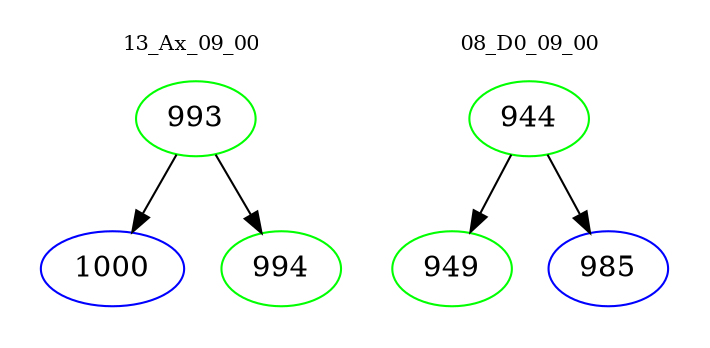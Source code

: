 digraph{
subgraph cluster_0 {
color = white
label = "13_Ax_09_00";
fontsize=10;
T0_993 [label="993", color="green"]
T0_993 -> T0_1000 [color="black"]
T0_1000 [label="1000", color="blue"]
T0_993 -> T0_994 [color="black"]
T0_994 [label="994", color="green"]
}
subgraph cluster_1 {
color = white
label = "08_D0_09_00";
fontsize=10;
T1_944 [label="944", color="green"]
T1_944 -> T1_949 [color="black"]
T1_949 [label="949", color="green"]
T1_944 -> T1_985 [color="black"]
T1_985 [label="985", color="blue"]
}
}
